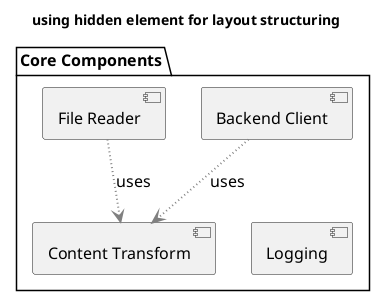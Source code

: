 @startuml
title "using hidden element for layout structuring"
skinparam Style strictuml
skinparam defaultFontName Segoe UI
skinparam DefaultFontSize 16
'skinparam DefaultFontStyle bold
skinparam ArrowThickness 2.2
skinparam ArrowColor #gray
skinparam sequenceArrowThickness 2
skinparam roundcorner 5
skinparam maxmessagesize 60
skinparam SequenceMessageAlignment center



package "Core Components" {
    [Backend Client] as BackendClient
    [File Reader] as FileReader
    [Content Transform] as ContentTransform
    [Logging]
}

BackendClient ~~> ContentTransform : uses
FileReader ~~> ContentTransform: uses
BackendClient ~[hidden]~> Logging



@enduml


@startuml
title "switch off shadows"
skinparam defaultFontName Segoe UI
' Remove shadows
skinparam shadowing false

actor User
[Third party application] as ThirdPartyApp

package "Spring Boot Application" {
    rectangle Controllers <<Spring REST controllers>>
    rectangle DataStoreService <<Spring service>>
    rectangle Repository <<Spring repository>>
}

User --> Controllers
ThirdPartyApp --> Controllers

Controllers --> DataStoreService
DataStoreService --> Repository

@enduml


@startuml

skinparam defaultFontName Segoe UI
title "Keeping element togther"
actor User
[Third party application] as ThirdPartyApp

/' Try to keep PostgresDB and Mail together,
   so they are at the same level in the diagram. '/
together {
    [PostgreSQL database] as PostgresDB <<Database>>
    [Mail server] as Mail <<Mail server>>
}

package "Spring Boot Application" {
    [Controllers] <<Spring REST controllers>>
    [DataStoreService] <<Spring service>>
    [Repository] <<Spring repository>>
}

User --> Controllers
ThirdPartyApp --> Controllers

Controllers --> DataStoreService

DataStoreService --> Repository
DataStoreService --> Mail

Repository --> PostgresDB

@enduml


@startuml

title diagram in monochrome - %date%
' Generated diagram will be in black/grey/white.
skinparam monochrome true
skinparam defaultFontName Segoe UI

actor User
[Third party application] as ThirdPartyApp

package "Spring Boot Application" {
    rectangle Controllers <<Spring REST controllers>>
    rectangle DataStoreService <<Spring service>>
    rectangle Repository <<Spring repository>>
}

User --> Controllers
ThirdPartyApp --> Controllers

Controllers --> DataStoreService
DataStoreService --> Repository

@enduml


@startuml

/' Set custom background colors for the default
   component elements and the specific stereotypes. '/
skinparam component {
    BackgroundColor #ff6666
    BackgroundColor<<Database>> #ccff66
    BackgroundColor<<Spring service>> #66ccff
    BackgroundColor<<Spring REST controllers>> #66ffcc
    BackgroundColor<<Spring repository>> #66ffff
    BackgroundColor<<Mail server>> #ffcc66
}
skinparam defaultFontName Segoe UI

actor User
[Third party application] as ThirdPartyApp

together {
    [PostgreSQL database] as PostgresDB <<Database>>
    [Mail server] as Mail <<Mail server>>
}

package "Spring Boot Application" {
    [APIController] <<Spring REST controllers>>
    [AdminController] <<Spring REST controllers>>

    [AdminService] <<Spring service>>
    [DataStoreService] <<Spring service>>

    [Repository] <<Spring repository>>
}

User --> AdminController
ThirdPartyApp --> APIController

APIController --> DataStoreService
AdminController --> DataStoreService
AdminController --> AdminService

DataStoreService --> Repository
AdminService --> Mail

Repository --> PostgresDB

@enduml

@startuml

title Line style & color
skinparam defaultFontName Segoe UI
' Make a dashed line, alternative syntax for ..>
(*) -[dashed]-> "Write outline"

' Make line bold and use color name
"Write outline" -[bold,#green]-> "Find example"

' Only change the color with hexadecimal RGB code
"Find example" -[#ff00ff]-> "Write blog"

' Order of line style and color can be reversed
"Write blog" -[#6666ff,dashed]-> "Publish"

' Use dotted line style
"Publish" -[dotted]-> (*)

@enduml
